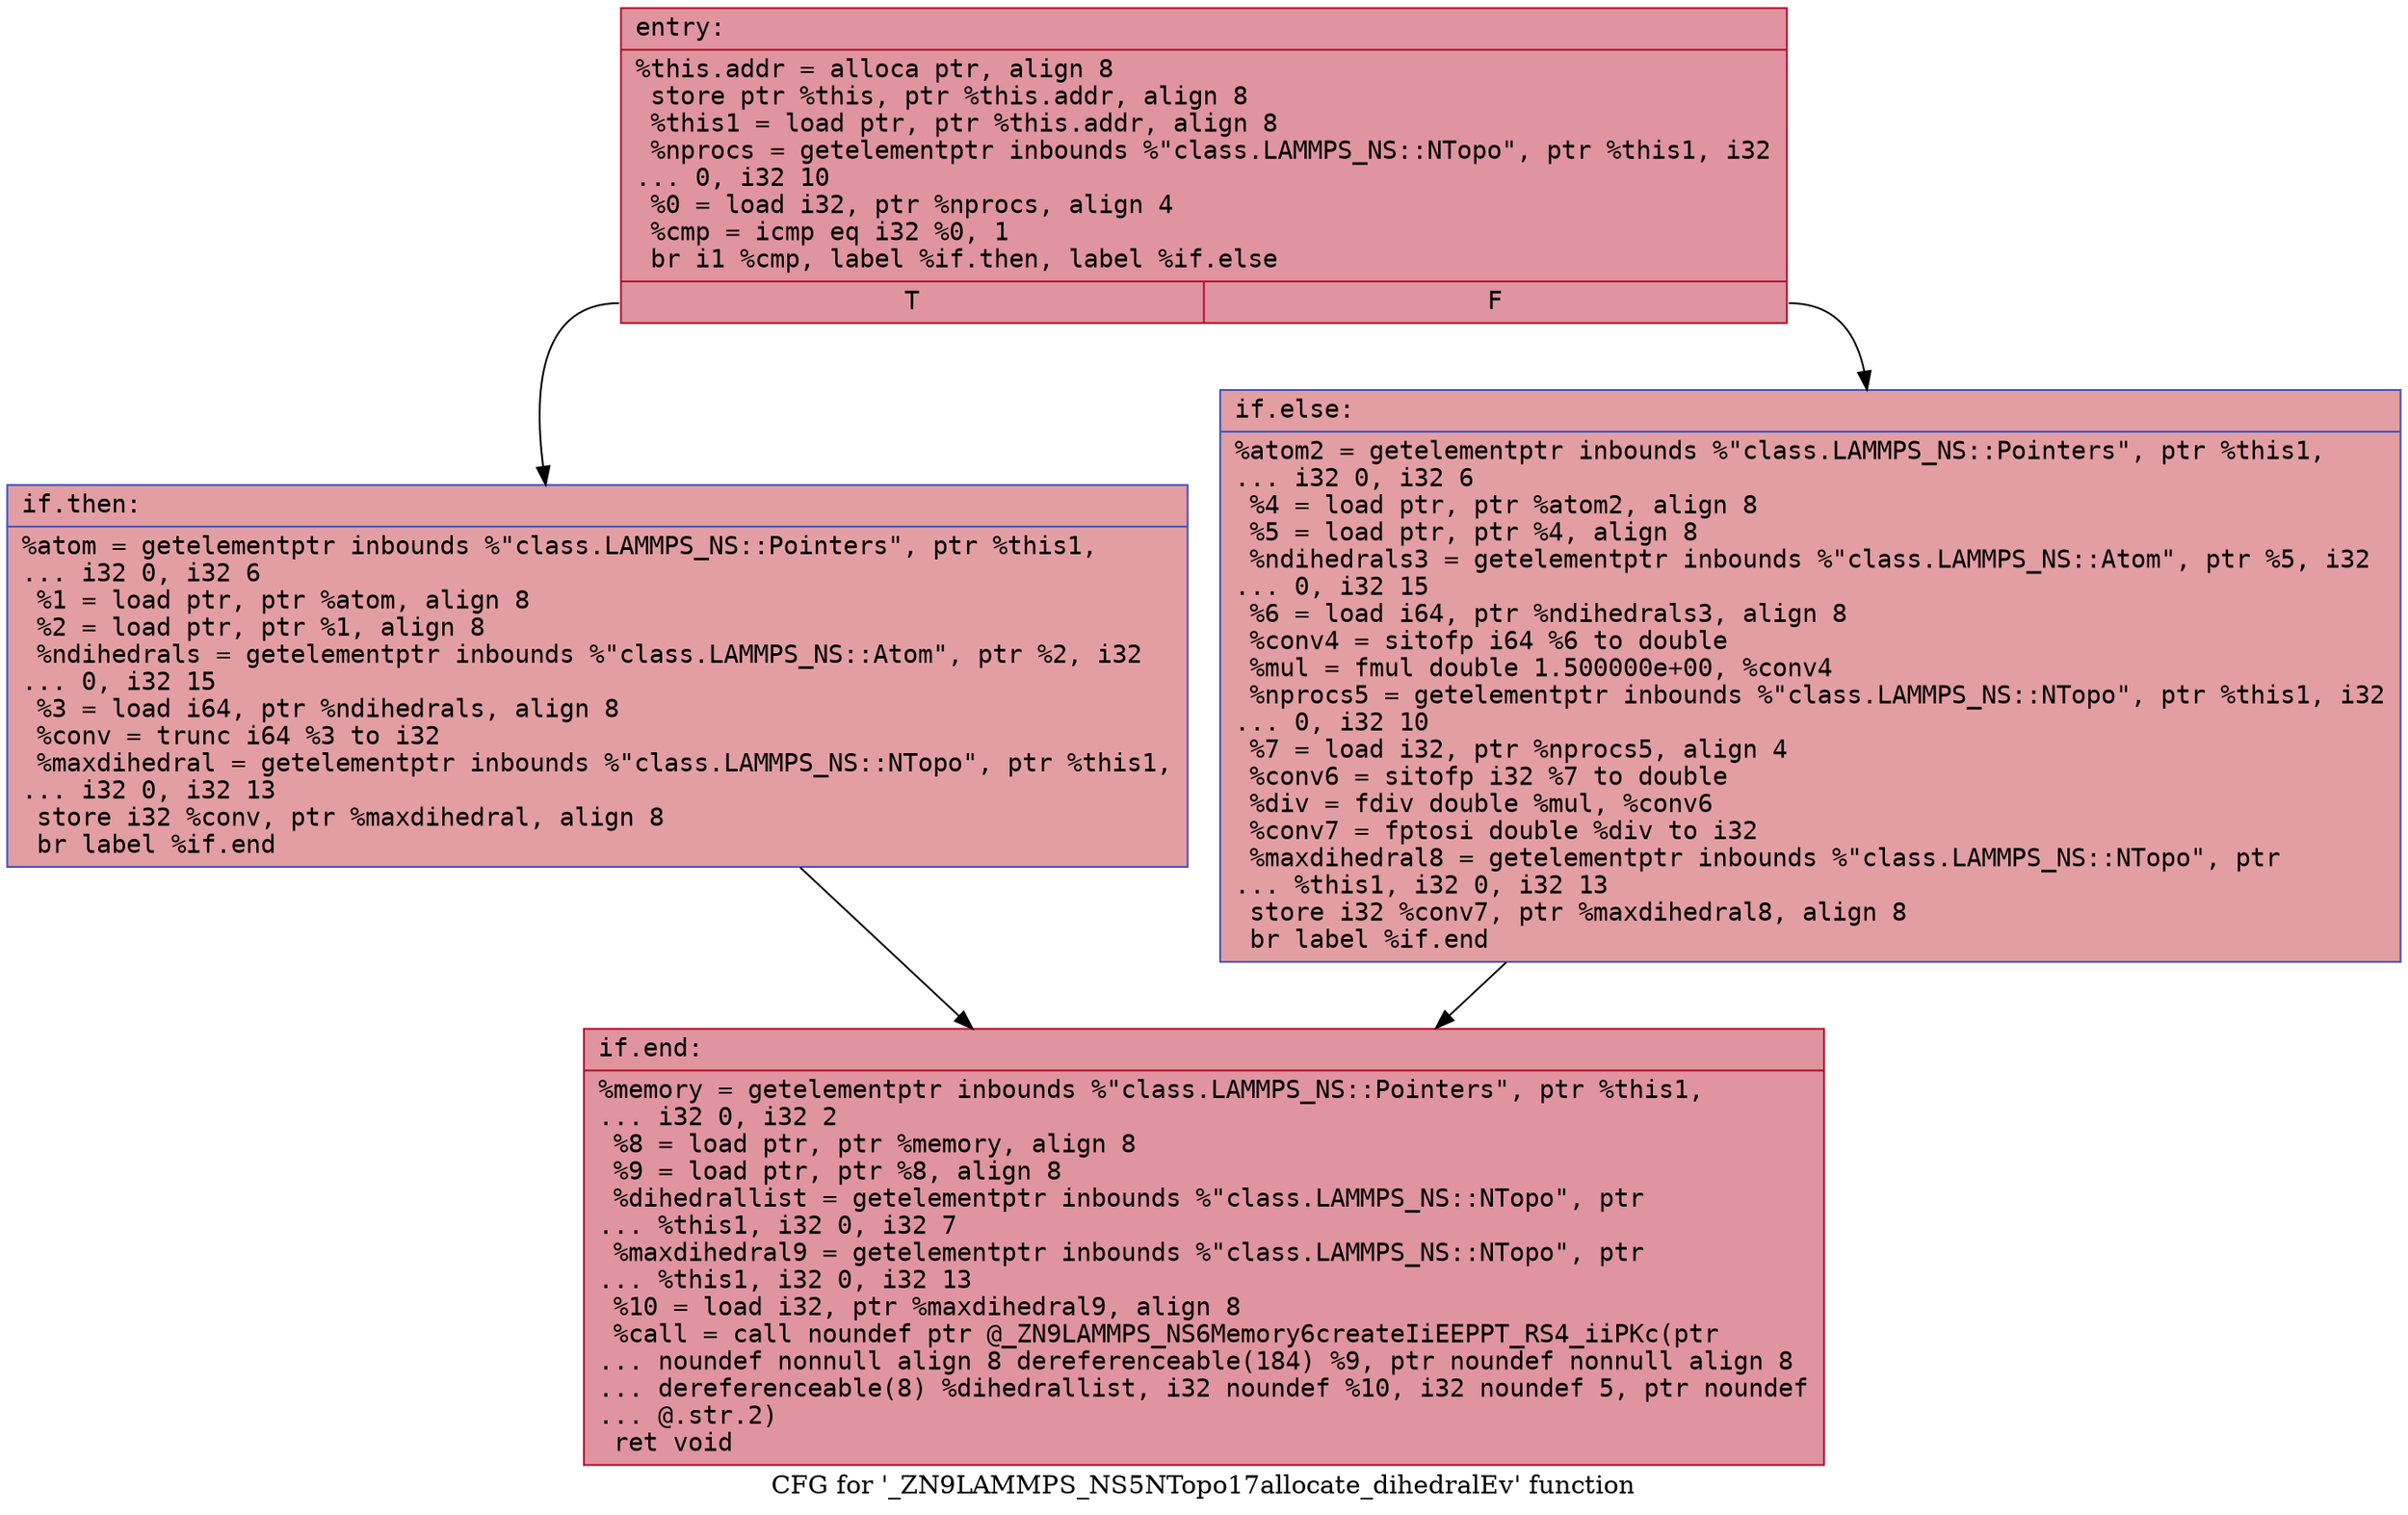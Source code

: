 digraph "CFG for '_ZN9LAMMPS_NS5NTopo17allocate_dihedralEv' function" {
	label="CFG for '_ZN9LAMMPS_NS5NTopo17allocate_dihedralEv' function";

	Node0x55bd140bd940 [shape=record,color="#b70d28ff", style=filled, fillcolor="#b70d2870" fontname="Courier",label="{entry:\l|  %this.addr = alloca ptr, align 8\l  store ptr %this, ptr %this.addr, align 8\l  %this1 = load ptr, ptr %this.addr, align 8\l  %nprocs = getelementptr inbounds %\"class.LAMMPS_NS::NTopo\", ptr %this1, i32\l... 0, i32 10\l  %0 = load i32, ptr %nprocs, align 4\l  %cmp = icmp eq i32 %0, 1\l  br i1 %cmp, label %if.then, label %if.else\l|{<s0>T|<s1>F}}"];
	Node0x55bd140bd940:s0 -> Node0x55bd140bdd70[tooltip="entry -> if.then\nProbability 50.00%" ];
	Node0x55bd140bd940:s1 -> Node0x55bd140bdde0[tooltip="entry -> if.else\nProbability 50.00%" ];
	Node0x55bd140bdd70 [shape=record,color="#3d50c3ff", style=filled, fillcolor="#be242e70" fontname="Courier",label="{if.then:\l|  %atom = getelementptr inbounds %\"class.LAMMPS_NS::Pointers\", ptr %this1,\l... i32 0, i32 6\l  %1 = load ptr, ptr %atom, align 8\l  %2 = load ptr, ptr %1, align 8\l  %ndihedrals = getelementptr inbounds %\"class.LAMMPS_NS::Atom\", ptr %2, i32\l... 0, i32 15\l  %3 = load i64, ptr %ndihedrals, align 8\l  %conv = trunc i64 %3 to i32\l  %maxdihedral = getelementptr inbounds %\"class.LAMMPS_NS::NTopo\", ptr %this1,\l... i32 0, i32 13\l  store i32 %conv, ptr %maxdihedral, align 8\l  br label %if.end\l}"];
	Node0x55bd140bdd70 -> Node0x55bd140be470[tooltip="if.then -> if.end\nProbability 100.00%" ];
	Node0x55bd140bdde0 [shape=record,color="#3d50c3ff", style=filled, fillcolor="#be242e70" fontname="Courier",label="{if.else:\l|  %atom2 = getelementptr inbounds %\"class.LAMMPS_NS::Pointers\", ptr %this1,\l... i32 0, i32 6\l  %4 = load ptr, ptr %atom2, align 8\l  %5 = load ptr, ptr %4, align 8\l  %ndihedrals3 = getelementptr inbounds %\"class.LAMMPS_NS::Atom\", ptr %5, i32\l... 0, i32 15\l  %6 = load i64, ptr %ndihedrals3, align 8\l  %conv4 = sitofp i64 %6 to double\l  %mul = fmul double 1.500000e+00, %conv4\l  %nprocs5 = getelementptr inbounds %\"class.LAMMPS_NS::NTopo\", ptr %this1, i32\l... 0, i32 10\l  %7 = load i32, ptr %nprocs5, align 4\l  %conv6 = sitofp i32 %7 to double\l  %div = fdiv double %mul, %conv6\l  %conv7 = fptosi double %div to i32\l  %maxdihedral8 = getelementptr inbounds %\"class.LAMMPS_NS::NTopo\", ptr\l... %this1, i32 0, i32 13\l  store i32 %conv7, ptr %maxdihedral8, align 8\l  br label %if.end\l}"];
	Node0x55bd140bdde0 -> Node0x55bd140be470[tooltip="if.else -> if.end\nProbability 100.00%" ];
	Node0x55bd140be470 [shape=record,color="#b70d28ff", style=filled, fillcolor="#b70d2870" fontname="Courier",label="{if.end:\l|  %memory = getelementptr inbounds %\"class.LAMMPS_NS::Pointers\", ptr %this1,\l... i32 0, i32 2\l  %8 = load ptr, ptr %memory, align 8\l  %9 = load ptr, ptr %8, align 8\l  %dihedrallist = getelementptr inbounds %\"class.LAMMPS_NS::NTopo\", ptr\l... %this1, i32 0, i32 7\l  %maxdihedral9 = getelementptr inbounds %\"class.LAMMPS_NS::NTopo\", ptr\l... %this1, i32 0, i32 13\l  %10 = load i32, ptr %maxdihedral9, align 8\l  %call = call noundef ptr @_ZN9LAMMPS_NS6Memory6createIiEEPPT_RS4_iiPKc(ptr\l... noundef nonnull align 8 dereferenceable(184) %9, ptr noundef nonnull align 8\l... dereferenceable(8) %dihedrallist, i32 noundef %10, i32 noundef 5, ptr noundef\l... @.str.2)\l  ret void\l}"];
}
